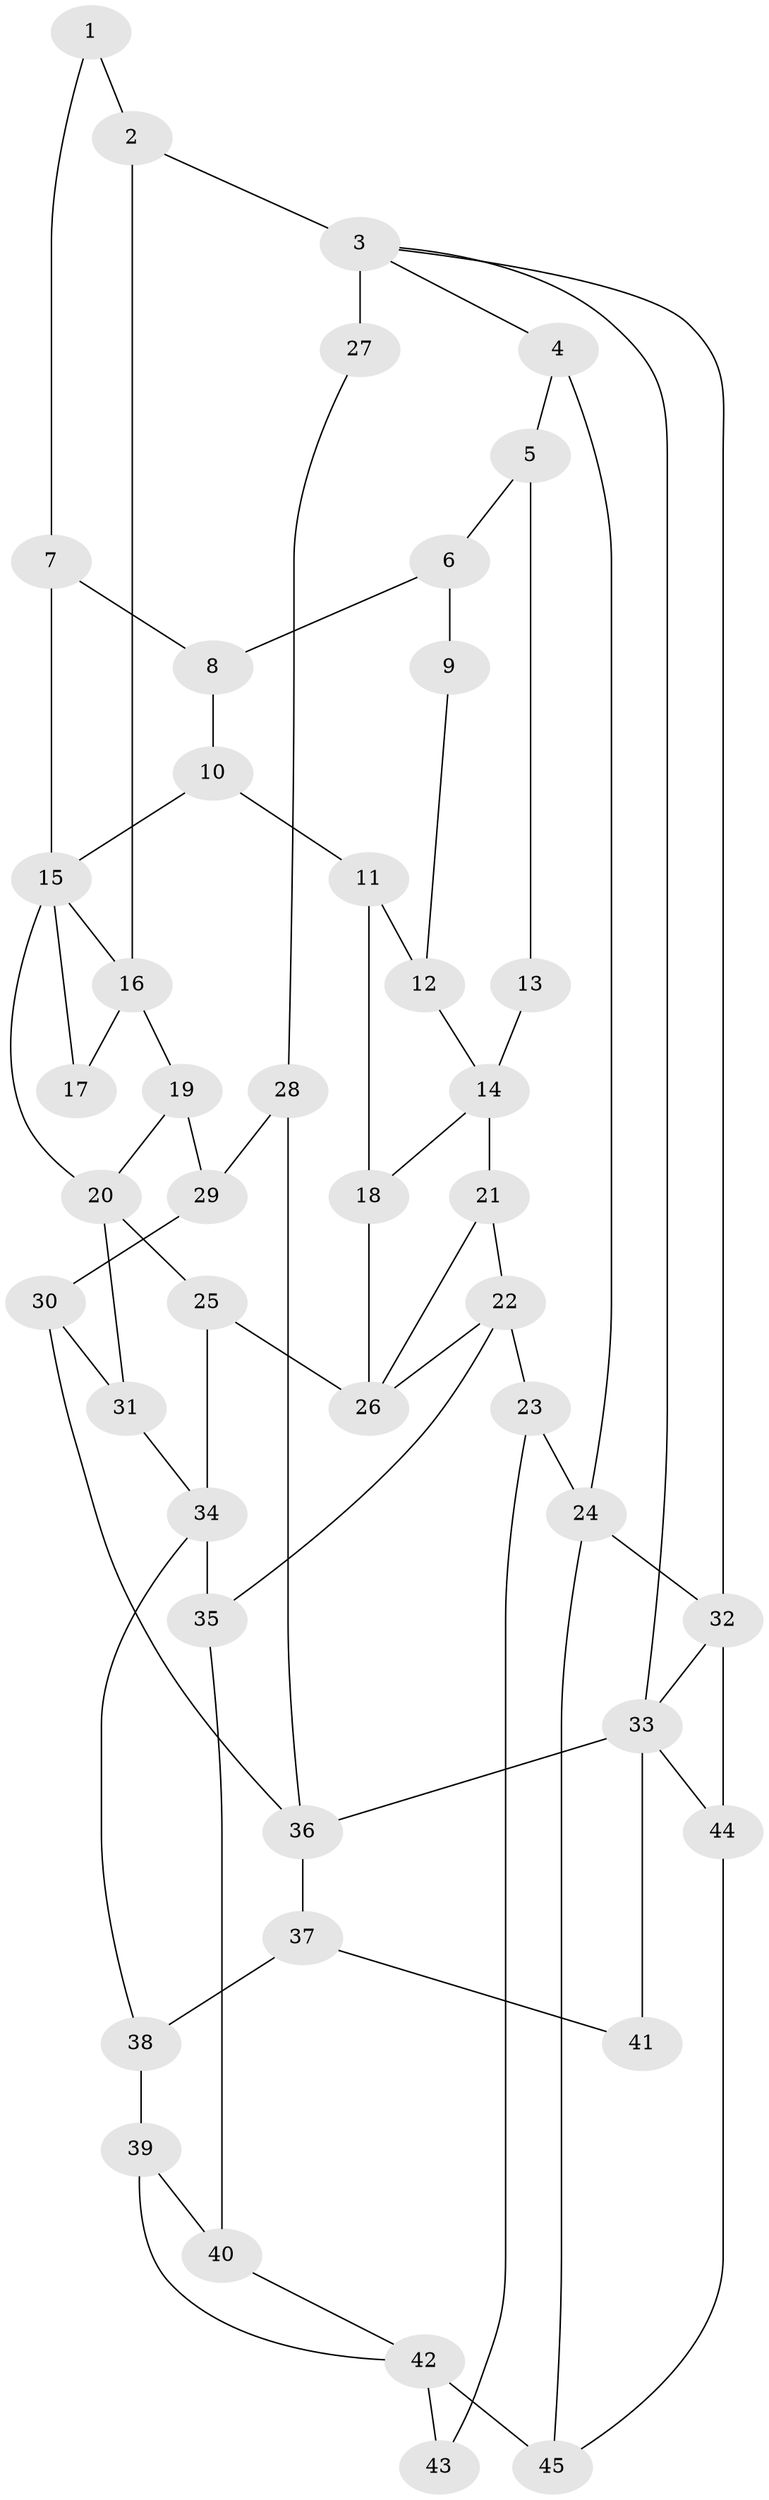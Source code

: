// original degree distribution, {3: 0.022222222222222223, 5: 0.4888888888888889, 6: 0.23333333333333334, 4: 0.25555555555555554}
// Generated by graph-tools (version 1.1) at 2025/38/03/09/25 02:38:26]
// undirected, 45 vertices, 72 edges
graph export_dot {
graph [start="1"]
  node [color=gray90,style=filled];
  1;
  2;
  3;
  4;
  5;
  6;
  7;
  8;
  9;
  10;
  11;
  12;
  13;
  14;
  15;
  16;
  17;
  18;
  19;
  20;
  21;
  22;
  23;
  24;
  25;
  26;
  27;
  28;
  29;
  30;
  31;
  32;
  33;
  34;
  35;
  36;
  37;
  38;
  39;
  40;
  41;
  42;
  43;
  44;
  45;
  1 -- 2 [weight=1.0];
  1 -- 7 [weight=1.0];
  2 -- 3 [weight=2.0];
  2 -- 16 [weight=2.0];
  3 -- 4 [weight=1.0];
  3 -- 27 [weight=2.0];
  3 -- 32 [weight=1.0];
  3 -- 33 [weight=1.0];
  4 -- 5 [weight=1.0];
  4 -- 24 [weight=2.0];
  5 -- 6 [weight=1.0];
  5 -- 13 [weight=1.0];
  6 -- 8 [weight=1.0];
  6 -- 9 [weight=2.0];
  7 -- 8 [weight=1.0];
  7 -- 15 [weight=1.0];
  8 -- 10 [weight=1.0];
  9 -- 12 [weight=1.0];
  10 -- 11 [weight=1.0];
  10 -- 15 [weight=1.0];
  11 -- 12 [weight=1.0];
  11 -- 18 [weight=1.0];
  12 -- 14 [weight=1.0];
  13 -- 14 [weight=2.0];
  14 -- 18 [weight=1.0];
  14 -- 21 [weight=2.0];
  15 -- 16 [weight=1.0];
  15 -- 17 [weight=1.0];
  15 -- 20 [weight=2.0];
  16 -- 17 [weight=2.0];
  16 -- 19 [weight=1.0];
  18 -- 26 [weight=1.0];
  19 -- 20 [weight=1.0];
  19 -- 29 [weight=1.0];
  20 -- 25 [weight=2.0];
  20 -- 31 [weight=1.0];
  21 -- 22 [weight=1.0];
  21 -- 26 [weight=1.0];
  22 -- 23 [weight=2.0];
  22 -- 26 [weight=1.0];
  22 -- 35 [weight=1.0];
  23 -- 24 [weight=2.0];
  23 -- 43 [weight=2.0];
  24 -- 32 [weight=1.0];
  24 -- 45 [weight=1.0];
  25 -- 26 [weight=2.0];
  25 -- 34 [weight=2.0];
  27 -- 28 [weight=1.0];
  28 -- 29 [weight=1.0];
  28 -- 36 [weight=1.0];
  29 -- 30 [weight=1.0];
  30 -- 31 [weight=1.0];
  30 -- 36 [weight=1.0];
  31 -- 34 [weight=1.0];
  32 -- 33 [weight=1.0];
  32 -- 44 [weight=1.0];
  33 -- 36 [weight=1.0];
  33 -- 41 [weight=2.0];
  33 -- 44 [weight=1.0];
  34 -- 35 [weight=1.0];
  34 -- 38 [weight=1.0];
  35 -- 40 [weight=1.0];
  36 -- 37 [weight=1.0];
  37 -- 38 [weight=1.0];
  37 -- 41 [weight=1.0];
  38 -- 39 [weight=1.0];
  39 -- 40 [weight=1.0];
  39 -- 42 [weight=1.0];
  40 -- 42 [weight=1.0];
  42 -- 43 [weight=2.0];
  42 -- 45 [weight=2.0];
  44 -- 45 [weight=1.0];
}
